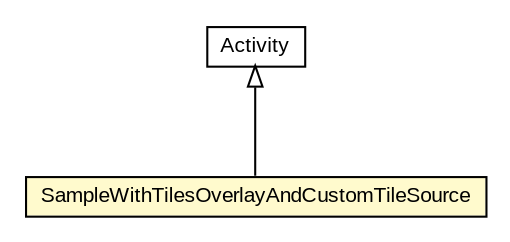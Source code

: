 #!/usr/local/bin/dot
#
# Class diagram 
# Generated by UMLGraph version R5_6-24-gf6e263 (http://www.umlgraph.org/)
#

digraph G {
	edge [fontname="arial",fontsize=10,labelfontname="arial",labelfontsize=10];
	node [fontname="arial",fontsize=10,shape=plaintext];
	nodesep=0.25;
	ranksep=0.5;
	// org.osmdroid.samples.SampleWithTilesOverlayAndCustomTileSource
	c280679 [label=<<table title="org.osmdroid.samples.SampleWithTilesOverlayAndCustomTileSource" border="0" cellborder="1" cellspacing="0" cellpadding="2" port="p" bgcolor="lemonChiffon" href="./SampleWithTilesOverlayAndCustomTileSource.html">
		<tr><td><table border="0" cellspacing="0" cellpadding="1">
<tr><td align="center" balign="center"> SampleWithTilesOverlayAndCustomTileSource </td></tr>
		</table></td></tr>
		</table>>, URL="./SampleWithTilesOverlayAndCustomTileSource.html", fontname="arial", fontcolor="black", fontsize=10.0];
	//org.osmdroid.samples.SampleWithTilesOverlayAndCustomTileSource extends Activity
	c280986:p -> c280679:p [dir=back,arrowtail=empty];
	// Activity
	c280986[label=<<table title="Activity" border="0" cellborder="1" cellspacing="0" cellpadding="2" port="p" href="http://java.sun.com/j2se/1.4.2/docs/api//Activity.html">
		<tr><td><table border="0" cellspacing="0" cellpadding="1">
<tr><td align="center" balign="center"> Activity </td></tr>
		</table></td></tr>
		</table>>, fontname="arial", fontcolor="black", fontsize=10.0];
}

